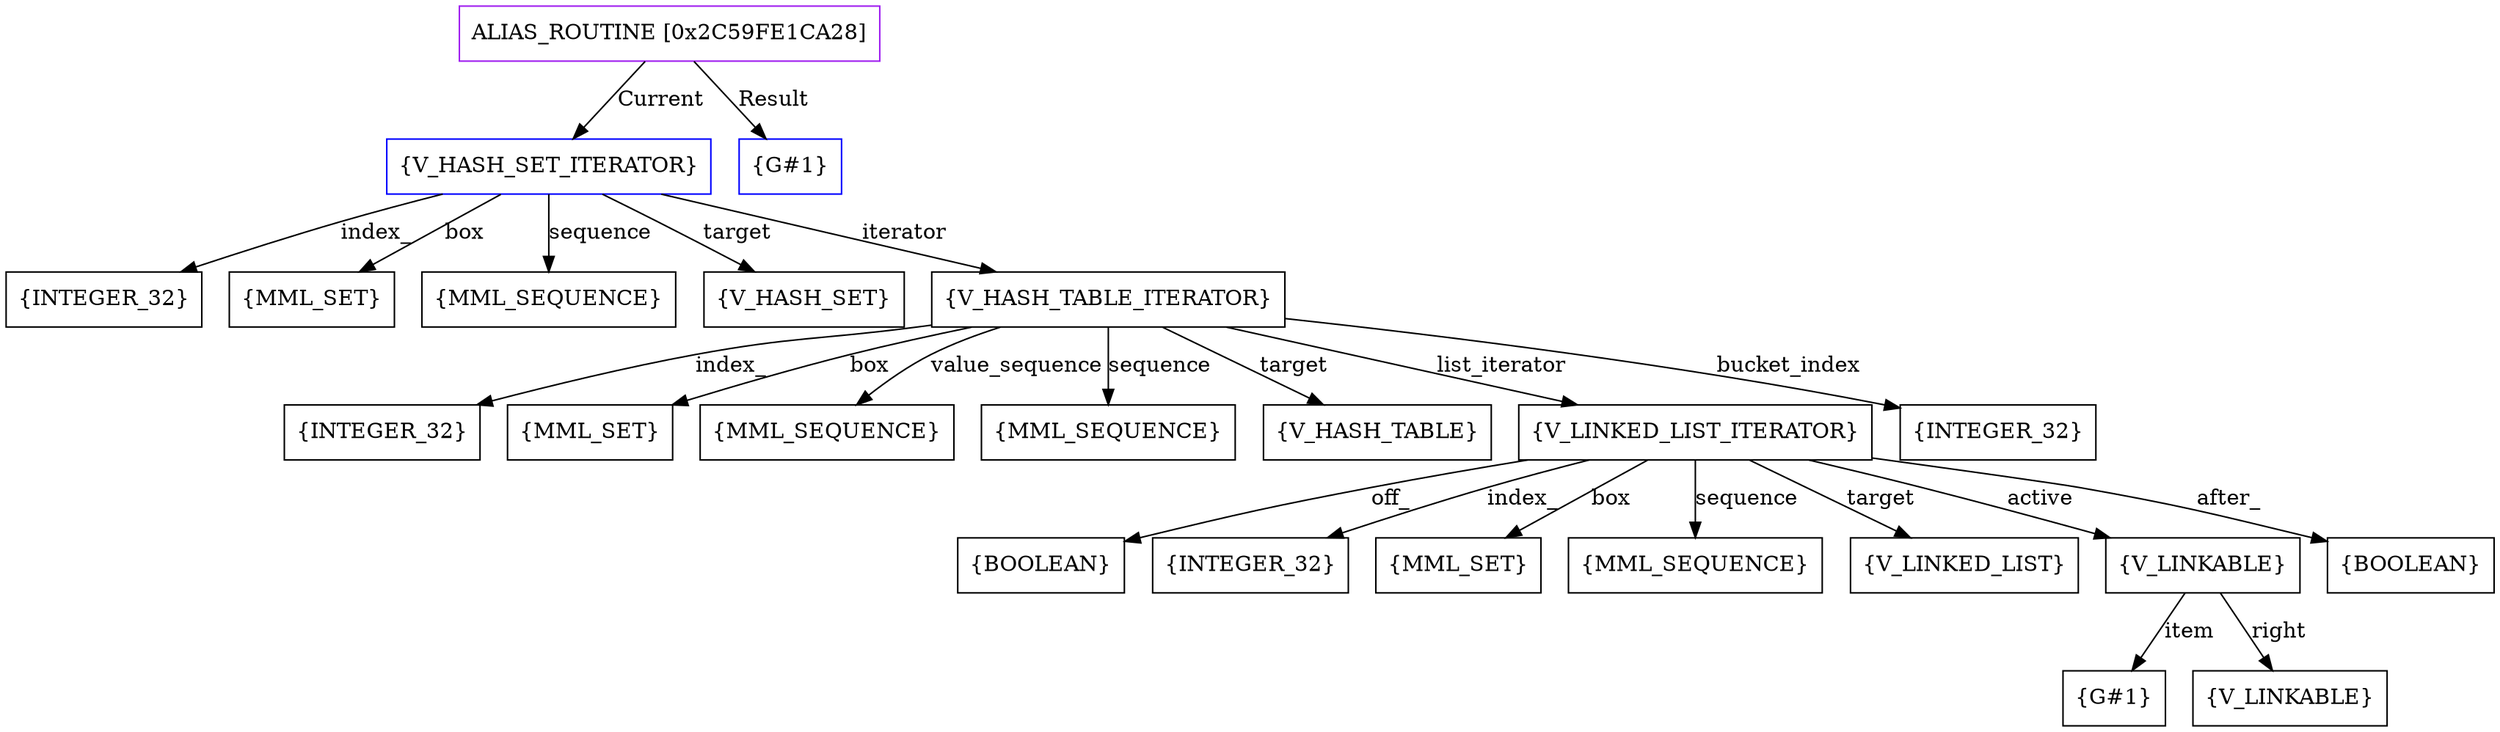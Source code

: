 digraph g {
	node [shape=box]
	b1[color=purple label=<ALIAS_ROUTINE [0x2C59FE1CA28]>]
	b2[color=blue label=<{V_HASH_SET_ITERATOR}>]
	b3[label=<{INTEGER_32}>]
	b4[label=<{MML_SET}>]
	b5[label=<{MML_SEQUENCE}>]
	b6[label=<{V_HASH_SET}>]
	b7[label=<{V_HASH_TABLE_ITERATOR}>]
	b8[label=<{INTEGER_32}>]
	b9[label=<{MML_SET}>]
	b10[label=<{MML_SEQUENCE}>]
	b11[label=<{MML_SEQUENCE}>]
	b12[label=<{V_HASH_TABLE}>]
	b13[label=<{V_LINKED_LIST_ITERATOR}>]
	b14[label=<{BOOLEAN}>]
	b15[label=<{INTEGER_32}>]
	b16[label=<{MML_SET}>]
	b17[label=<{MML_SEQUENCE}>]
	b18[label=<{V_LINKED_LIST}>]
	b19[label=<{V_LINKABLE}>]
	b20[label=<{G#1}>]
	b21[label=<{V_LINKABLE}>]
	b22[label=<{BOOLEAN}>]
	b23[label=<{INTEGER_32}>]
	b24[color=blue label=<{G#1}>]
	b1->b2[label=<Current>]
	b2->b3[label=<index_>]
	b2->b4[label=<box>]
	b2->b5[label=<sequence>]
	b2->b6[label=<target>]
	b2->b7[label=<iterator>]
	b7->b8[label=<index_>]
	b7->b9[label=<box>]
	b7->b10[label=<value_sequence>]
	b7->b11[label=<sequence>]
	b7->b12[label=<target>]
	b7->b13[label=<list_iterator>]
	b13->b14[label=<off_>]
	b13->b15[label=<index_>]
	b13->b16[label=<box>]
	b13->b17[label=<sequence>]
	b13->b18[label=<target>]
	b13->b19[label=<active>]
	b19->b20[label=<item>]
	b19->b21[label=<right>]
	b13->b22[label=<after_>]
	b7->b23[label=<bucket_index>]
	b1->b24[label=<Result>]
}
